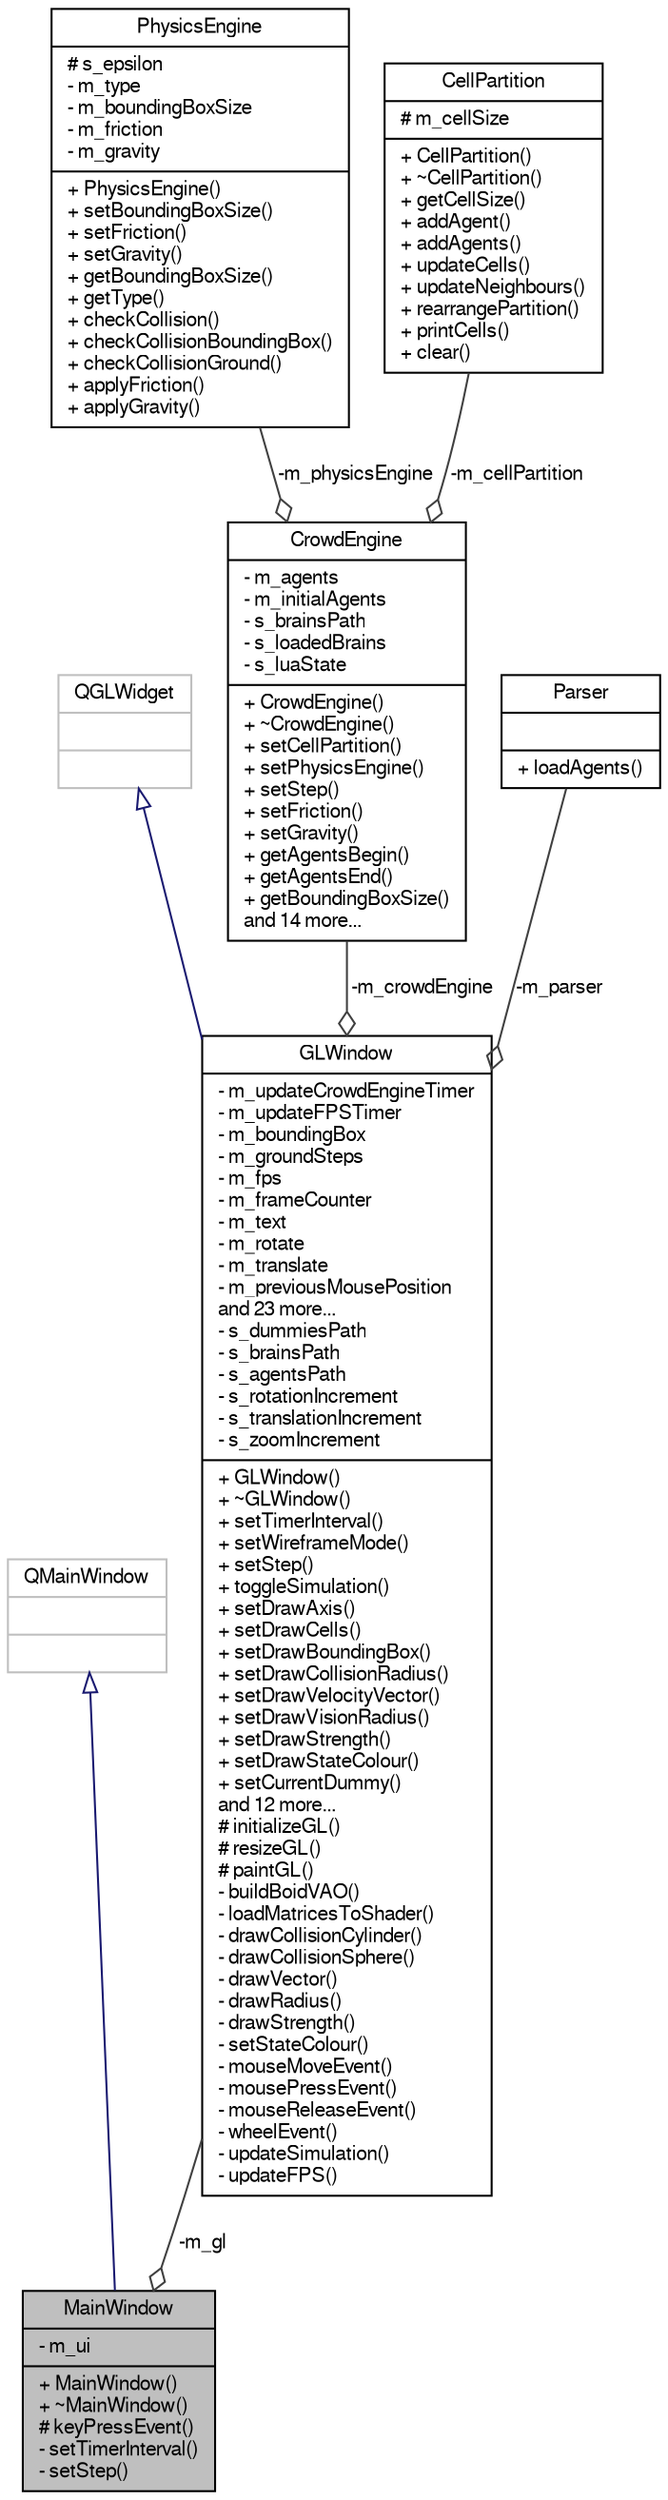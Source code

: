 digraph "MainWindow"
{
  edge [fontname="FreeSans",fontsize="10",labelfontname="FreeSans",labelfontsize="10"];
  node [fontname="FreeSans",fontsize="10",shape=record];
  Node1 [label="{MainWindow\n|- m_ui\l|+ MainWindow()\l+ ~MainWindow()\l# keyPressEvent()\l- setTimerInterval()\l- setStep()\l}",height=0.2,width=0.4,color="black", fillcolor="grey75", style="filled" fontcolor="black"];
  Node2 -> Node1 [dir="back",color="midnightblue",fontsize="10",style="solid",arrowtail="onormal",fontname="FreeSans"];
  Node2 [label="{QMainWindow\n||}",height=0.2,width=0.4,color="grey75", fillcolor="white", style="filled"];
  Node3 -> Node1 [color="grey25",fontsize="10",style="solid",label=" -m_gl" ,arrowhead="odiamond",fontname="FreeSans"];
  Node3 [label="{GLWindow\n|- m_updateCrowdEngineTimer\l- m_updateFPSTimer\l- m_boundingBox\l- m_groundSteps\l- m_fps\l- m_frameCounter\l- m_text\l- m_rotate\l- m_translate\l- m_previousMousePosition\land 23 more...\l- s_dummiesPath\l- s_brainsPath\l- s_agentsPath\l- s_rotationIncrement\l- s_translationIncrement\l- s_zoomIncrement\l|+ GLWindow()\l+ ~GLWindow()\l+ setTimerInterval()\l+ setWireframeMode()\l+ setStep()\l+ toggleSimulation()\l+ setDrawAxis()\l+ setDrawCells()\l+ setDrawBoundingBox()\l+ setDrawCollisionRadius()\l+ setDrawVelocityVector()\l+ setDrawVisionRadius()\l+ setDrawStrength()\l+ setDrawStateColour()\l+ setCurrentDummy()\land 12 more...\l# initializeGL()\l# resizeGL()\l# paintGL()\l- buildBoidVAO()\l- loadMatricesToShader()\l- drawCollisionCylinder()\l- drawCollisionSphere()\l- drawVector()\l- drawRadius()\l- drawStrength()\l- setStateColour()\l- mouseMoveEvent()\l- mousePressEvent()\l- mouseReleaseEvent()\l- wheelEvent()\l- updateSimulation()\l- updateFPS()\l}",height=0.2,width=0.4,color="black", fillcolor="white", style="filled",URL="$class_g_l_window.html",tooltip="Class in charge to handle the OpenGL Window and pass the user input to the CrowdEngine. "];
  Node4 -> Node3 [dir="back",color="midnightblue",fontsize="10",style="solid",arrowtail="onormal",fontname="FreeSans"];
  Node4 [label="{QGLWidget\n||}",height=0.2,width=0.4,color="grey75", fillcolor="white", style="filled"];
  Node5 -> Node3 [color="grey25",fontsize="10",style="solid",label=" -m_crowdEngine" ,arrowhead="odiamond",fontname="FreeSans"];
  Node5 [label="{CrowdEngine\n|- m_agents\l- m_initialAgents\l- s_brainsPath\l- s_loadedBrains\l- s_luaState\l|+ CrowdEngine()\l+ ~CrowdEngine()\l+ setCellPartition()\l+ setPhysicsEngine()\l+ setStep()\l+ setFriction()\l+ setGravity()\l+ getAgentsBegin()\l+ getAgentsEnd()\l+ getBoundingBoxSize()\land 14 more...\l}",height=0.2,width=0.4,color="black", fillcolor="white", style="filled",URL="$class_crowd_engine.html",tooltip="This is the core class of the application. It is the abstract virtual world; it stores the agents and..."];
  Node6 -> Node5 [color="grey25",fontsize="10",style="solid",label=" -m_physicsEngine" ,arrowhead="odiamond",fontname="FreeSans"];
  Node6 [label="{PhysicsEngine\n|# s_epsilon\l- m_type\l- m_boundingBoxSize\l- m_friction\l- m_gravity\l|+ PhysicsEngine()\l+ setBoundingBoxSize()\l+ setFriction()\l+ setGravity()\l+ getBoundingBoxSize()\l+ getType()\l+ checkCollision()\l+ checkCollisionBoundingBox()\l+ checkCollisionGround()\l+ applyFriction()\l+ applyGravity()\l}",height=0.2,width=0.4,color="black", fillcolor="white", style="filled",URL="$class_physics_engine.html",tooltip="This abstract class represents the interface of a physics engine, which is the responsible of handle ..."];
  Node7 -> Node5 [color="grey25",fontsize="10",style="solid",label=" -m_cellPartition" ,arrowhead="odiamond",fontname="FreeSans"];
  Node7 [label="{CellPartition\n|# m_cellSize\l|+ CellPartition()\l+ ~CellPartition()\l+ getCellSize()\l+ addAgent()\l+ addAgents()\l+ updateCells()\l+ updateNeighbours()\l+ rearrangePartition()\l+ printCells()\l+ clear()\l}",height=0.2,width=0.4,color="black", fillcolor="white", style="filled",URL="$class_cell_partition.html",tooltip="Abstract class which defines the interface of a cell partition mechanism. This is essential for handl..."];
  Node8 -> Node3 [color="grey25",fontsize="10",style="solid",label=" -m_parser" ,arrowhead="odiamond",fontname="FreeSans"];
  Node8 [label="{Parser\n||+ loadAgents()\l}",height=0.2,width=0.4,color="black", fillcolor="white", style="filled",URL="$class_parser.html",tooltip="This abstract class represents the interface of a parser to load agents from files with different for..."];
}

